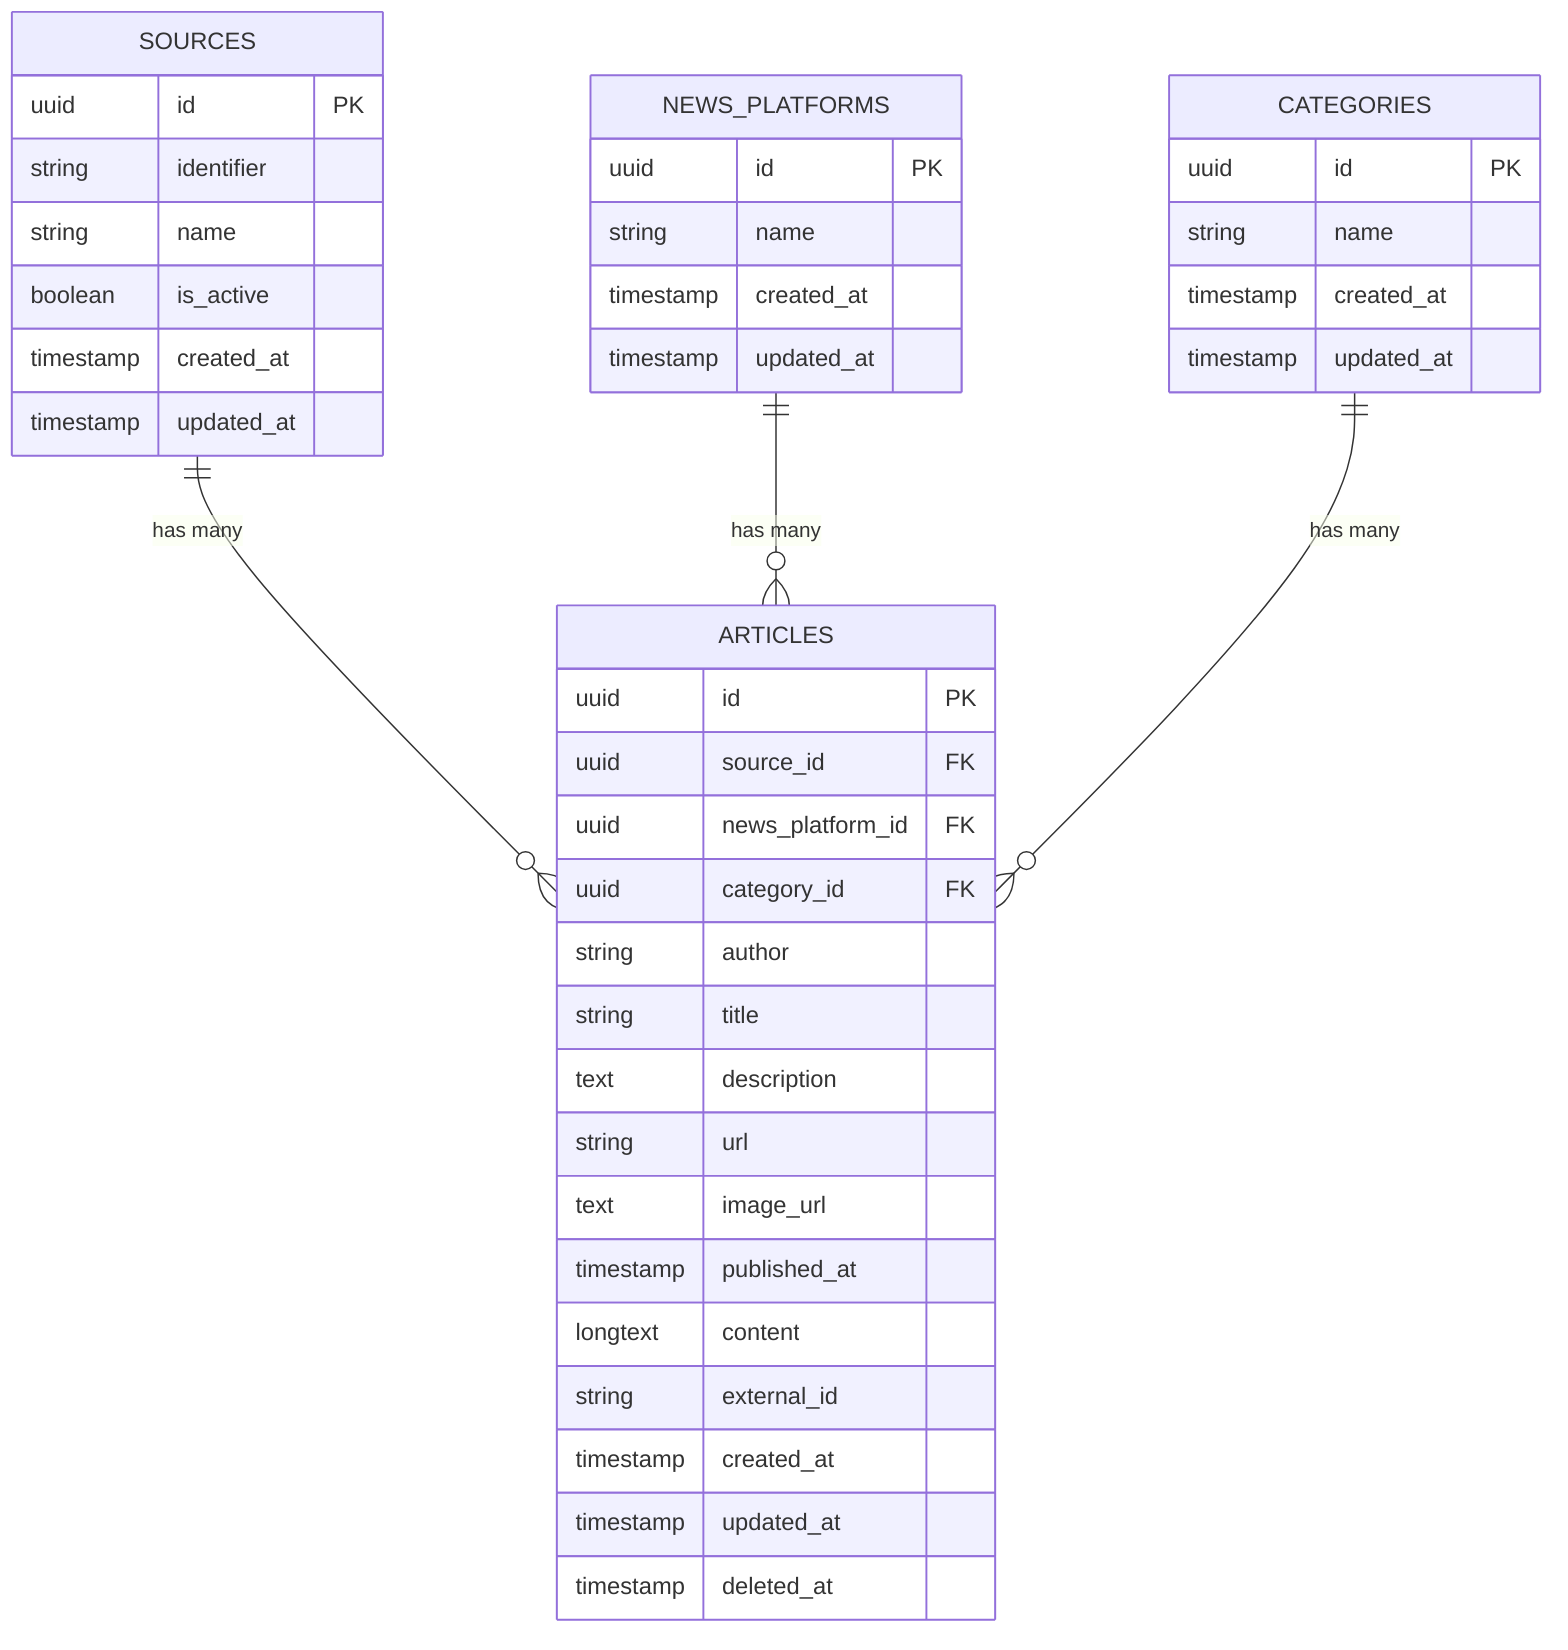 erDiagram
    SOURCES {
        uuid id PK
        string identifier
        string name
        boolean is_active
        timestamp created_at
        timestamp updated_at
    }
    
    NEWS_PLATFORMS {
        uuid id PK
        string name
        timestamp created_at
        timestamp updated_at
    }
    
    CATEGORIES {
        uuid id PK
        string name
        timestamp created_at
        timestamp updated_at
    }
    
    ARTICLES {
        uuid id PK
        uuid source_id FK
        uuid news_platform_id FK
        uuid category_id FK
        string author
        string title
        text description
        string url
        text image_url
        timestamp published_at
        longtext content
        string external_id
        timestamp created_at
        timestamp updated_at
        timestamp deleted_at
    }
    
    SOURCES ||--o{ ARTICLES : "has many"
    NEWS_PLATFORMS ||--o{ ARTICLES : "has many"
    CATEGORIES ||--o{ ARTICLES : "has many"